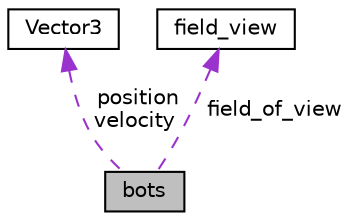 digraph "bots"
{
  edge [fontname="Helvetica",fontsize="10",labelfontname="Helvetica",labelfontsize="10"];
  node [fontname="Helvetica",fontsize="10",shape=record];
  Node1 [label="bots",height=0.2,width=0.4,color="black", fillcolor="grey75", style="filled", fontcolor="black"];
  Node2 -> Node1 [dir="back",color="darkorchid3",fontsize="10",style="dashed",label=" position\nvelocity" ,fontname="Helvetica"];
  Node2 [label="Vector3",height=0.2,width=0.4,color="black", fillcolor="white", style="filled",URL="$class_vector3.html"];
  Node3 -> Node1 [dir="back",color="darkorchid3",fontsize="10",style="dashed",label=" field_of_view" ,fontname="Helvetica"];
  Node3 [label="field_view",height=0.2,width=0.4,color="black", fillcolor="white", style="filled",URL="$classfield__view.html"];
}
